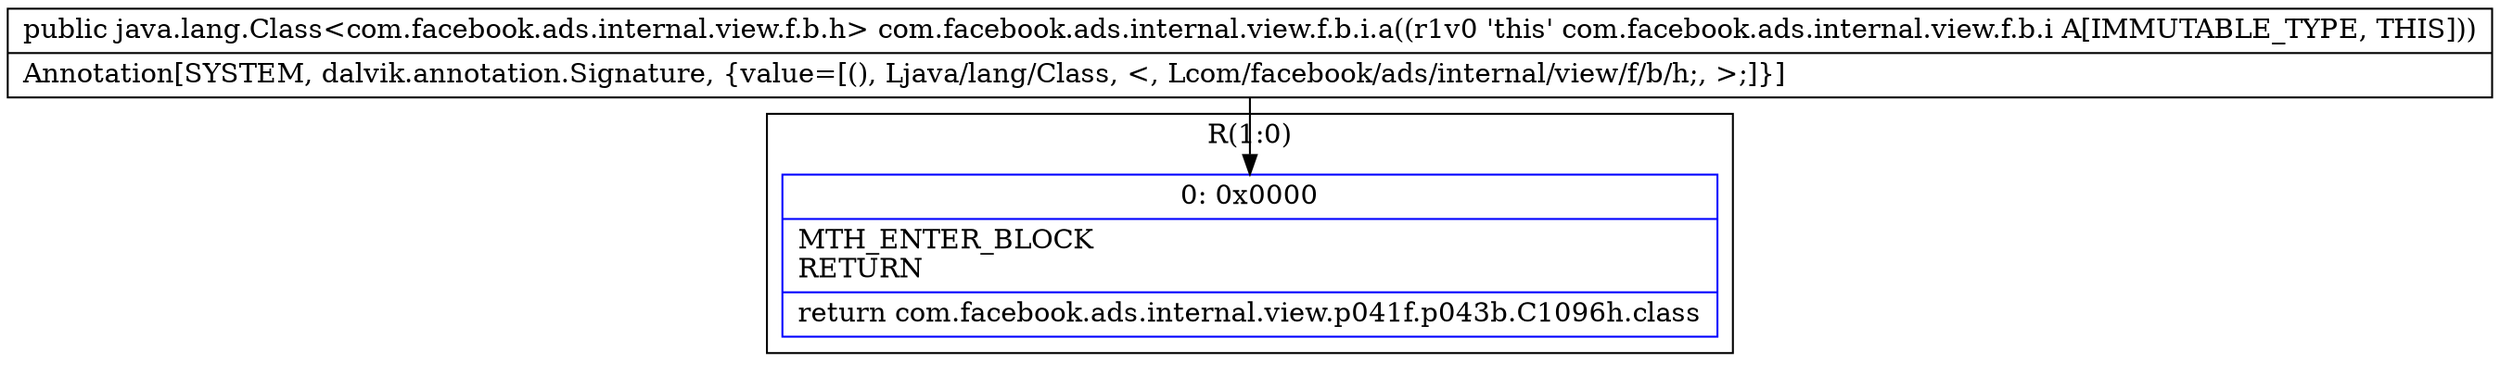 digraph "CFG forcom.facebook.ads.internal.view.f.b.i.a()Ljava\/lang\/Class;" {
subgraph cluster_Region_503167175 {
label = "R(1:0)";
node [shape=record,color=blue];
Node_0 [shape=record,label="{0\:\ 0x0000|MTH_ENTER_BLOCK\lRETURN\l|return com.facebook.ads.internal.view.p041f.p043b.C1096h.class\l}"];
}
MethodNode[shape=record,label="{public java.lang.Class\<com.facebook.ads.internal.view.f.b.h\> com.facebook.ads.internal.view.f.b.i.a((r1v0 'this' com.facebook.ads.internal.view.f.b.i A[IMMUTABLE_TYPE, THIS]))  | Annotation[SYSTEM, dalvik.annotation.Signature, \{value=[(), Ljava\/lang\/Class, \<, Lcom\/facebook\/ads\/internal\/view\/f\/b\/h;, \>;]\}]\l}"];
MethodNode -> Node_0;
}


